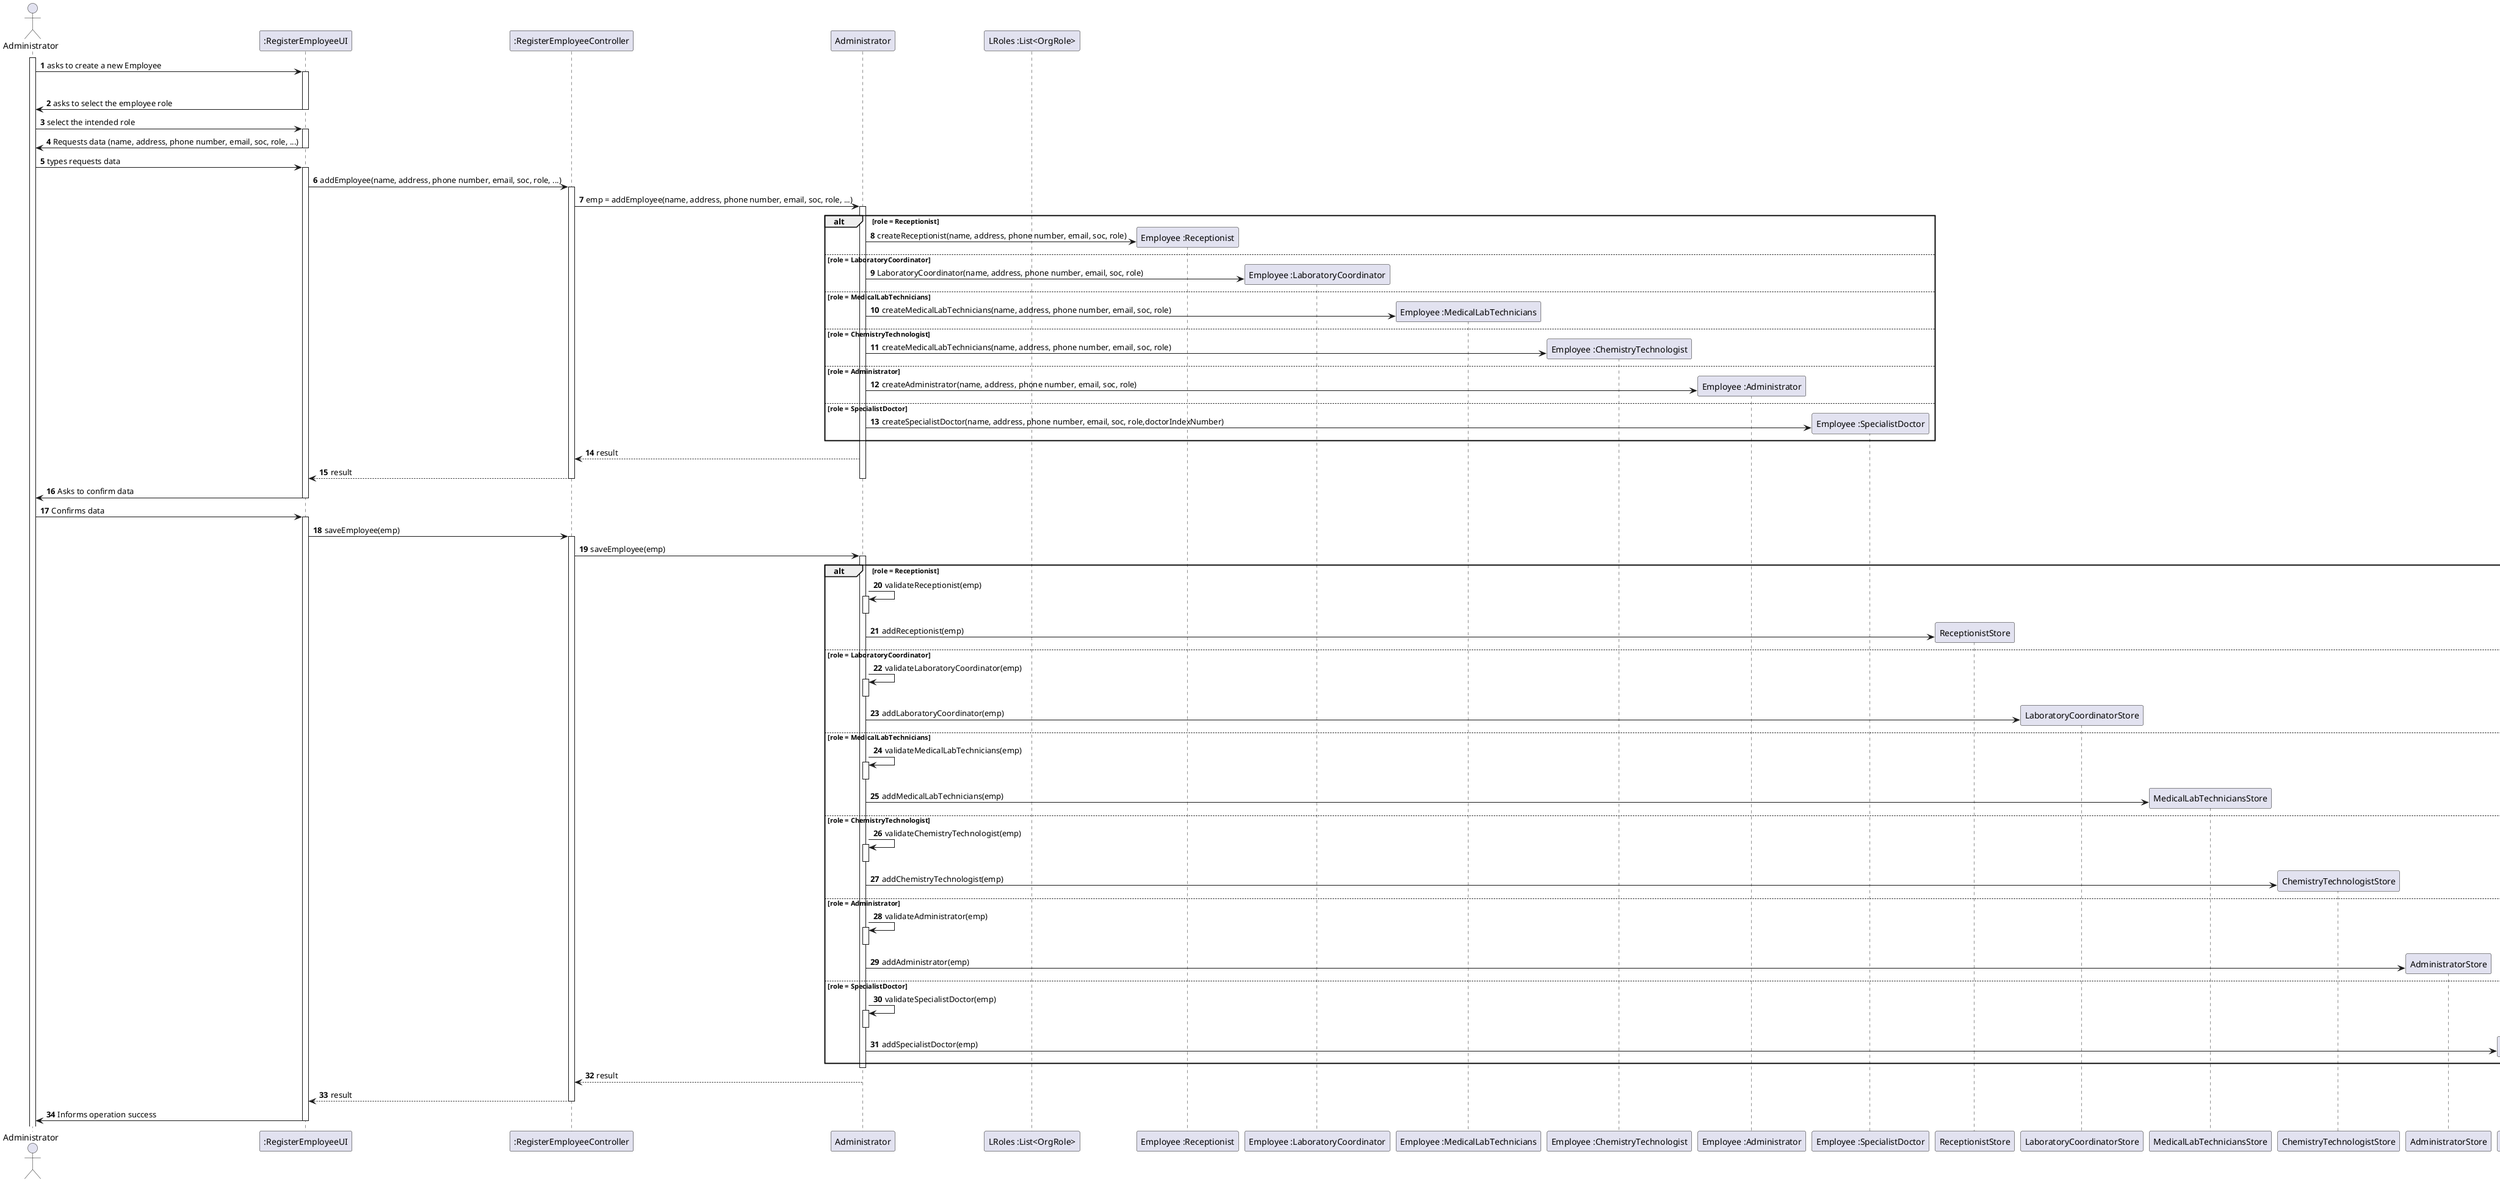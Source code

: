 @startuml
autonumber
'hide footbox
actor "Administrator" as AD

participant ":RegisterEmployeeUI" as REUI
participant ":RegisterEmployeeController" as REC
participant "Administrator" as ADMIN
participant "LRoles :List<OrgRole>" as LROLE
participant "Employee :Receptionist" as RECP
participant "Employee :LaboratoryCoordinator" as LC
participant "Employee :MedicalLabTechnicians" as MLT
participant "Employee :ChemistryTechnologist" as CT
participant "Employee :Administrator" as EMPAD
participant "Employee :SpecialistDoctor" as SD

participant "ReceptionistStore" as RECPSTORE
participant "LaboratoryCoordinatorStore" as LCSTORE
participant "MedicalLabTechniciansStore" as MLTSTORE
participant "ChemistryTechnologistStore" as CTSTORE
participant "AdministratorStore" as EMPADSTORE
participant "SpecialistDoctorStore" as SDSTORE



activate AD

AD -> REUI : asks to create a new Employee
activate REUI


'REUI -> REC : authenticate(email, password)
'activate REC
'activate AF
'REC -> AF : doLogin(email, password)
'REC -> AF : session = getCurrentSession()
'deactivate AF

'REC -> US : session.isLoggedInWithRole(id)
'activate US
'
'US --> REC : result
'
'deactivate US
'REC --> REUI: result
'deactivate REC

deactivate REC

REUI -> AD : asks to select the employee role

deactivate REUI

AD -> REUI : select the intended role
activate REUI


REUI -> AD : Requests data (name, address, phone number, email, soc, role, ...)

deactivate REUI


AD -> REUI : types requests data
activate REUI

REUI -> REC : addEmployee(name, address, phone number, email, soc, role, ...)

activate REC

REC -> ADMIN : emp = addEmployee(name, address, phone number, email, soc, role, ...)

activate ADMIN



alt role = Receptionist

ADMIN -> RECP** : createReceptionist(name, address, phone number, email, soc, role)


else role = LaboratoryCoordinator

ADMIN -> LC** : LaboratoryCoordinator(name, address, phone number, email, soc, role)

else role = MedicalLabTechnicians

ADMIN -> MLT** : createMedicalLabTechnicians(name, address, phone number, email, soc, role)

else role = ChemistryTechnologist

ADMIN -> CT** : createMedicalLabTechnicians(name, address, phone number, email, soc, role)

else role = Administrator

ADMIN -> EMPAD** : createAdministrator(name, address, phone number, email, soc, role)

else role = SpecialistDoctor

ADMIN -> SD** : createSpecialistDoctor(name, address, phone number, email, soc, role,doctorIndexNumber)
end

ADMIN --> REC : result


REC --> REUI : result


deactivate ADMIN

deactivate REC



REUI -> AD : Asks to confirm data
deactivate REUI

AD -> REUI : Confirms data
activate REUI

REUI -> REC : saveEmployee(emp)
activate REC

REC -> ADMIN : saveEmployee(emp)
activate ADMIN




alt role = Receptionist

ADMIN -> ADMIN : validateReceptionist(emp)
activate ADMIN
deactivate ADMIN
ADMIN -> RECPSTORE** : addReceptionist(emp)

else role = LaboratoryCoordinator

ADMIN -> ADMIN : validateLaboratoryCoordinator(emp)
activate ADMIN
deactivate ADMIN
ADMIN -> LCSTORE** : addLaboratoryCoordinator(emp)

else role = MedicalLabTechnicians

ADMIN -> ADMIN : validateMedicalLabTechnicians(emp)
activate ADMIN
deactivate ADMIN
ADMIN -> MLTSTORE** : addMedicalLabTechnicians(emp)

else role = ChemistryTechnologist

ADMIN -> ADMIN : validateChemistryTechnologist(emp)
activate ADMIN
deactivate ADMIN
ADMIN -> CTSTORE** : addChemistryTechnologist(emp)

else role = Administrator

ADMIN -> ADMIN : validateAdministrator(emp)
activate ADMIN
deactivate ADMIN
ADMIN ->  EMPADSTORE** : addAdministrator(emp)

else role = SpecialistDoctor

ADMIN -> ADMIN : validateSpecialistDoctor(emp)
activate ADMIN
deactivate ADMIN
ADMIN -> SDSTORE** : addSpecialistDoctor(emp)
end







activate ADMIN
deactivate ADMIN

ADMIN --> REC : result

REC --> REUI : result

deactivate REC
deactivate ADMIN

REUI -> AD : Informs operation success
deactivate REUI






@enduml